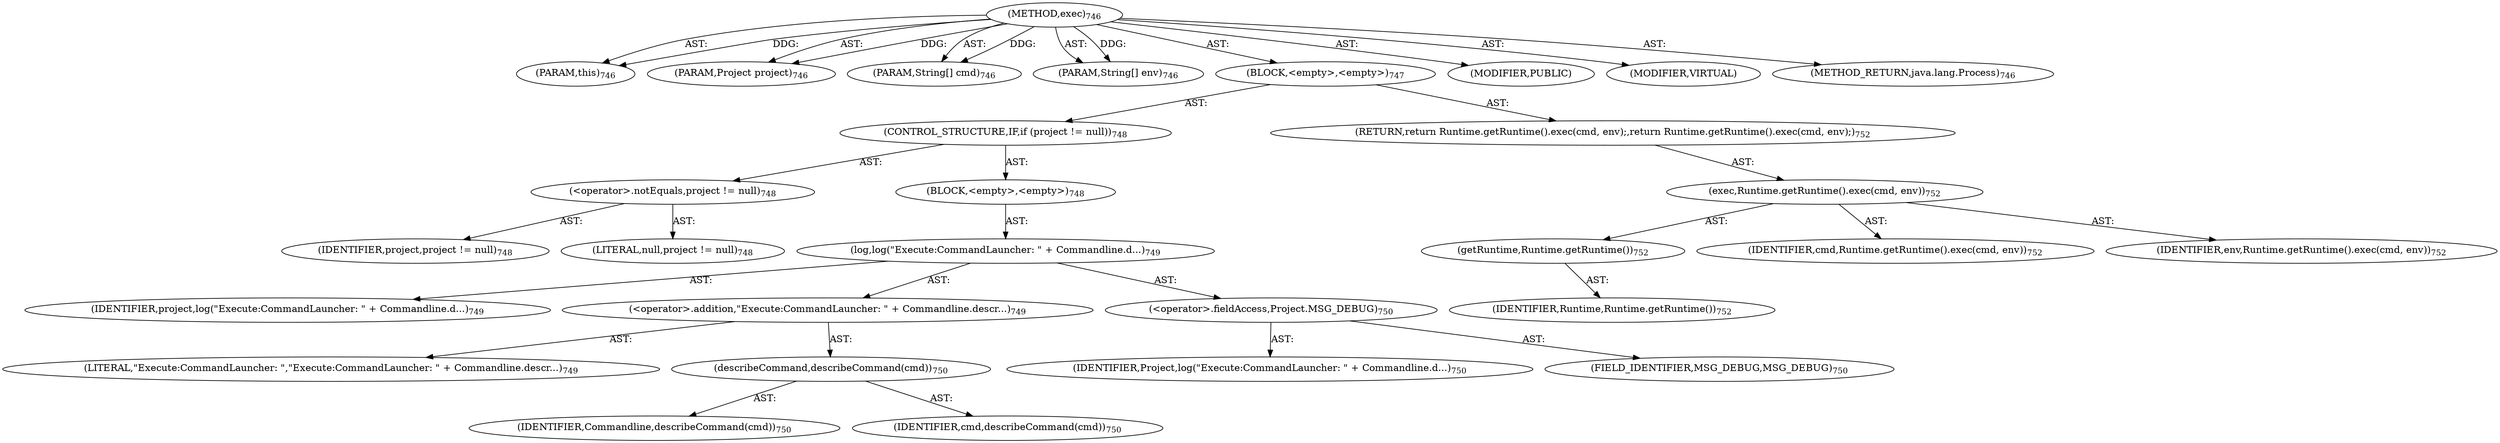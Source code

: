 digraph "exec" {  
"111669149723" [label = <(METHOD,exec)<SUB>746</SUB>> ]
"115964117055" [label = <(PARAM,this)<SUB>746</SUB>> ]
"115964117056" [label = <(PARAM,Project project)<SUB>746</SUB>> ]
"115964117057" [label = <(PARAM,String[] cmd)<SUB>746</SUB>> ]
"115964117058" [label = <(PARAM,String[] env)<SUB>746</SUB>> ]
"25769803881" [label = <(BLOCK,&lt;empty&gt;,&lt;empty&gt;)<SUB>747</SUB>> ]
"47244640327" [label = <(CONTROL_STRUCTURE,IF,if (project != null))<SUB>748</SUB>> ]
"30064771433" [label = <(&lt;operator&gt;.notEquals,project != null)<SUB>748</SUB>> ]
"68719477051" [label = <(IDENTIFIER,project,project != null)<SUB>748</SUB>> ]
"90194313317" [label = <(LITERAL,null,project != null)<SUB>748</SUB>> ]
"25769803882" [label = <(BLOCK,&lt;empty&gt;,&lt;empty&gt;)<SUB>748</SUB>> ]
"30064771434" [label = <(log,log(&quot;Execute:CommandLauncher: &quot; + Commandline.d...)<SUB>749</SUB>> ]
"68719477052" [label = <(IDENTIFIER,project,log(&quot;Execute:CommandLauncher: &quot; + Commandline.d...)<SUB>749</SUB>> ]
"30064771435" [label = <(&lt;operator&gt;.addition,&quot;Execute:CommandLauncher: &quot; + Commandline.descr...)<SUB>749</SUB>> ]
"90194313318" [label = <(LITERAL,&quot;Execute:CommandLauncher: &quot;,&quot;Execute:CommandLauncher: &quot; + Commandline.descr...)<SUB>749</SUB>> ]
"30064771436" [label = <(describeCommand,describeCommand(cmd))<SUB>750</SUB>> ]
"68719477053" [label = <(IDENTIFIER,Commandline,describeCommand(cmd))<SUB>750</SUB>> ]
"68719477054" [label = <(IDENTIFIER,cmd,describeCommand(cmd))<SUB>750</SUB>> ]
"30064771437" [label = <(&lt;operator&gt;.fieldAccess,Project.MSG_DEBUG)<SUB>750</SUB>> ]
"68719477055" [label = <(IDENTIFIER,Project,log(&quot;Execute:CommandLauncher: &quot; + Commandline.d...)<SUB>750</SUB>> ]
"55834574922" [label = <(FIELD_IDENTIFIER,MSG_DEBUG,MSG_DEBUG)<SUB>750</SUB>> ]
"146028888089" [label = <(RETURN,return Runtime.getRuntime().exec(cmd, env);,return Runtime.getRuntime().exec(cmd, env);)<SUB>752</SUB>> ]
"30064771438" [label = <(exec,Runtime.getRuntime().exec(cmd, env))<SUB>752</SUB>> ]
"30064771439" [label = <(getRuntime,Runtime.getRuntime())<SUB>752</SUB>> ]
"68719477056" [label = <(IDENTIFIER,Runtime,Runtime.getRuntime())<SUB>752</SUB>> ]
"68719477057" [label = <(IDENTIFIER,cmd,Runtime.getRuntime().exec(cmd, env))<SUB>752</SUB>> ]
"68719477058" [label = <(IDENTIFIER,env,Runtime.getRuntime().exec(cmd, env))<SUB>752</SUB>> ]
"133143986252" [label = <(MODIFIER,PUBLIC)> ]
"133143986253" [label = <(MODIFIER,VIRTUAL)> ]
"128849018907" [label = <(METHOD_RETURN,java.lang.Process)<SUB>746</SUB>> ]
  "111669149723" -> "115964117055"  [ label = "AST: "] 
  "111669149723" -> "115964117056"  [ label = "AST: "] 
  "111669149723" -> "115964117057"  [ label = "AST: "] 
  "111669149723" -> "115964117058"  [ label = "AST: "] 
  "111669149723" -> "25769803881"  [ label = "AST: "] 
  "111669149723" -> "133143986252"  [ label = "AST: "] 
  "111669149723" -> "133143986253"  [ label = "AST: "] 
  "111669149723" -> "128849018907"  [ label = "AST: "] 
  "25769803881" -> "47244640327"  [ label = "AST: "] 
  "25769803881" -> "146028888089"  [ label = "AST: "] 
  "47244640327" -> "30064771433"  [ label = "AST: "] 
  "47244640327" -> "25769803882"  [ label = "AST: "] 
  "30064771433" -> "68719477051"  [ label = "AST: "] 
  "30064771433" -> "90194313317"  [ label = "AST: "] 
  "25769803882" -> "30064771434"  [ label = "AST: "] 
  "30064771434" -> "68719477052"  [ label = "AST: "] 
  "30064771434" -> "30064771435"  [ label = "AST: "] 
  "30064771434" -> "30064771437"  [ label = "AST: "] 
  "30064771435" -> "90194313318"  [ label = "AST: "] 
  "30064771435" -> "30064771436"  [ label = "AST: "] 
  "30064771436" -> "68719477053"  [ label = "AST: "] 
  "30064771436" -> "68719477054"  [ label = "AST: "] 
  "30064771437" -> "68719477055"  [ label = "AST: "] 
  "30064771437" -> "55834574922"  [ label = "AST: "] 
  "146028888089" -> "30064771438"  [ label = "AST: "] 
  "30064771438" -> "30064771439"  [ label = "AST: "] 
  "30064771438" -> "68719477057"  [ label = "AST: "] 
  "30064771438" -> "68719477058"  [ label = "AST: "] 
  "30064771439" -> "68719477056"  [ label = "AST: "] 
  "111669149723" -> "115964117055"  [ label = "DDG: "] 
  "111669149723" -> "115964117056"  [ label = "DDG: "] 
  "111669149723" -> "115964117057"  [ label = "DDG: "] 
  "111669149723" -> "115964117058"  [ label = "DDG: "] 
}

